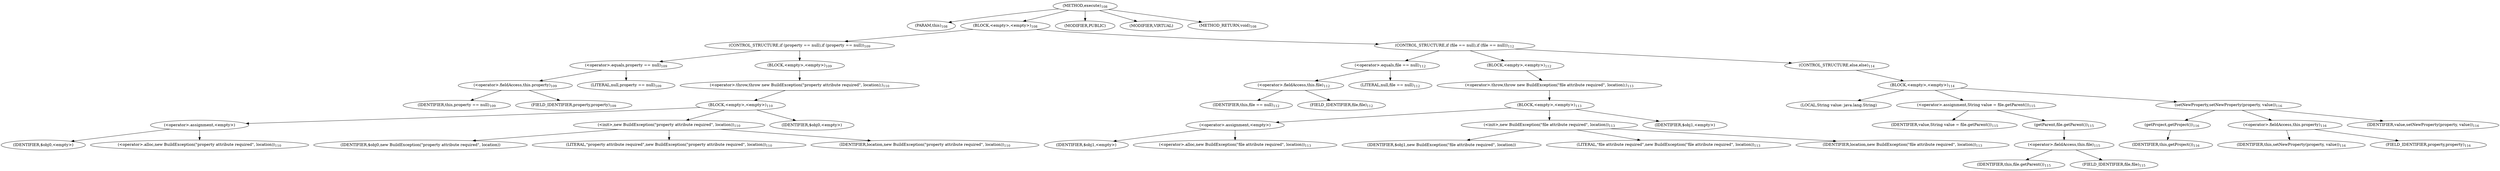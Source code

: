 digraph "execute" {  
"39" [label = <(METHOD,execute)<SUB>108</SUB>> ]
"8" [label = <(PARAM,this)<SUB>108</SUB>> ]
"40" [label = <(BLOCK,&lt;empty&gt;,&lt;empty&gt;)<SUB>108</SUB>> ]
"41" [label = <(CONTROL_STRUCTURE,if (property == null),if (property == null))<SUB>109</SUB>> ]
"42" [label = <(&lt;operator&gt;.equals,property == null)<SUB>109</SUB>> ]
"43" [label = <(&lt;operator&gt;.fieldAccess,this.property)<SUB>109</SUB>> ]
"44" [label = <(IDENTIFIER,this,property == null)<SUB>109</SUB>> ]
"45" [label = <(FIELD_IDENTIFIER,property,property)<SUB>109</SUB>> ]
"46" [label = <(LITERAL,null,property == null)<SUB>109</SUB>> ]
"47" [label = <(BLOCK,&lt;empty&gt;,&lt;empty&gt;)<SUB>109</SUB>> ]
"48" [label = <(&lt;operator&gt;.throw,throw new BuildException(&quot;property attribute required&quot;, location);)<SUB>110</SUB>> ]
"49" [label = <(BLOCK,&lt;empty&gt;,&lt;empty&gt;)<SUB>110</SUB>> ]
"50" [label = <(&lt;operator&gt;.assignment,&lt;empty&gt;)> ]
"51" [label = <(IDENTIFIER,$obj0,&lt;empty&gt;)> ]
"52" [label = <(&lt;operator&gt;.alloc,new BuildException(&quot;property attribute required&quot;, location))<SUB>110</SUB>> ]
"53" [label = <(&lt;init&gt;,new BuildException(&quot;property attribute required&quot;, location))<SUB>110</SUB>> ]
"54" [label = <(IDENTIFIER,$obj0,new BuildException(&quot;property attribute required&quot;, location))> ]
"55" [label = <(LITERAL,&quot;property attribute required&quot;,new BuildException(&quot;property attribute required&quot;, location))<SUB>110</SUB>> ]
"56" [label = <(IDENTIFIER,location,new BuildException(&quot;property attribute required&quot;, location))<SUB>110</SUB>> ]
"57" [label = <(IDENTIFIER,$obj0,&lt;empty&gt;)> ]
"58" [label = <(CONTROL_STRUCTURE,if (file == null),if (file == null))<SUB>112</SUB>> ]
"59" [label = <(&lt;operator&gt;.equals,file == null)<SUB>112</SUB>> ]
"60" [label = <(&lt;operator&gt;.fieldAccess,this.file)<SUB>112</SUB>> ]
"61" [label = <(IDENTIFIER,this,file == null)<SUB>112</SUB>> ]
"62" [label = <(FIELD_IDENTIFIER,file,file)<SUB>112</SUB>> ]
"63" [label = <(LITERAL,null,file == null)<SUB>112</SUB>> ]
"64" [label = <(BLOCK,&lt;empty&gt;,&lt;empty&gt;)<SUB>112</SUB>> ]
"65" [label = <(&lt;operator&gt;.throw,throw new BuildException(&quot;file attribute required&quot;, location);)<SUB>113</SUB>> ]
"66" [label = <(BLOCK,&lt;empty&gt;,&lt;empty&gt;)<SUB>113</SUB>> ]
"67" [label = <(&lt;operator&gt;.assignment,&lt;empty&gt;)> ]
"68" [label = <(IDENTIFIER,$obj1,&lt;empty&gt;)> ]
"69" [label = <(&lt;operator&gt;.alloc,new BuildException(&quot;file attribute required&quot;, location))<SUB>113</SUB>> ]
"70" [label = <(&lt;init&gt;,new BuildException(&quot;file attribute required&quot;, location))<SUB>113</SUB>> ]
"71" [label = <(IDENTIFIER,$obj1,new BuildException(&quot;file attribute required&quot;, location))> ]
"72" [label = <(LITERAL,&quot;file attribute required&quot;,new BuildException(&quot;file attribute required&quot;, location))<SUB>113</SUB>> ]
"73" [label = <(IDENTIFIER,location,new BuildException(&quot;file attribute required&quot;, location))<SUB>113</SUB>> ]
"74" [label = <(IDENTIFIER,$obj1,&lt;empty&gt;)> ]
"75" [label = <(CONTROL_STRUCTURE,else,else)<SUB>114</SUB>> ]
"76" [label = <(BLOCK,&lt;empty&gt;,&lt;empty&gt;)<SUB>114</SUB>> ]
"77" [label = <(LOCAL,String value: java.lang.String)> ]
"78" [label = <(&lt;operator&gt;.assignment,String value = file.getParent())<SUB>115</SUB>> ]
"79" [label = <(IDENTIFIER,value,String value = file.getParent())<SUB>115</SUB>> ]
"80" [label = <(getParent,file.getParent())<SUB>115</SUB>> ]
"81" [label = <(&lt;operator&gt;.fieldAccess,this.file)<SUB>115</SUB>> ]
"82" [label = <(IDENTIFIER,this,file.getParent())<SUB>115</SUB>> ]
"83" [label = <(FIELD_IDENTIFIER,file,file)<SUB>115</SUB>> ]
"84" [label = <(setNewProperty,setNewProperty(property, value))<SUB>116</SUB>> ]
"85" [label = <(getProject,getProject())<SUB>116</SUB>> ]
"7" [label = <(IDENTIFIER,this,getProject())<SUB>116</SUB>> ]
"86" [label = <(&lt;operator&gt;.fieldAccess,this.property)<SUB>116</SUB>> ]
"87" [label = <(IDENTIFIER,this,setNewProperty(property, value))<SUB>116</SUB>> ]
"88" [label = <(FIELD_IDENTIFIER,property,property)<SUB>116</SUB>> ]
"89" [label = <(IDENTIFIER,value,setNewProperty(property, value))<SUB>116</SUB>> ]
"90" [label = <(MODIFIER,PUBLIC)> ]
"91" [label = <(MODIFIER,VIRTUAL)> ]
"92" [label = <(METHOD_RETURN,void)<SUB>108</SUB>> ]
  "39" -> "8" 
  "39" -> "40" 
  "39" -> "90" 
  "39" -> "91" 
  "39" -> "92" 
  "40" -> "41" 
  "40" -> "58" 
  "41" -> "42" 
  "41" -> "47" 
  "42" -> "43" 
  "42" -> "46" 
  "43" -> "44" 
  "43" -> "45" 
  "47" -> "48" 
  "48" -> "49" 
  "49" -> "50" 
  "49" -> "53" 
  "49" -> "57" 
  "50" -> "51" 
  "50" -> "52" 
  "53" -> "54" 
  "53" -> "55" 
  "53" -> "56" 
  "58" -> "59" 
  "58" -> "64" 
  "58" -> "75" 
  "59" -> "60" 
  "59" -> "63" 
  "60" -> "61" 
  "60" -> "62" 
  "64" -> "65" 
  "65" -> "66" 
  "66" -> "67" 
  "66" -> "70" 
  "66" -> "74" 
  "67" -> "68" 
  "67" -> "69" 
  "70" -> "71" 
  "70" -> "72" 
  "70" -> "73" 
  "75" -> "76" 
  "76" -> "77" 
  "76" -> "78" 
  "76" -> "84" 
  "78" -> "79" 
  "78" -> "80" 
  "80" -> "81" 
  "81" -> "82" 
  "81" -> "83" 
  "84" -> "85" 
  "84" -> "86" 
  "84" -> "89" 
  "85" -> "7" 
  "86" -> "87" 
  "86" -> "88" 
}
